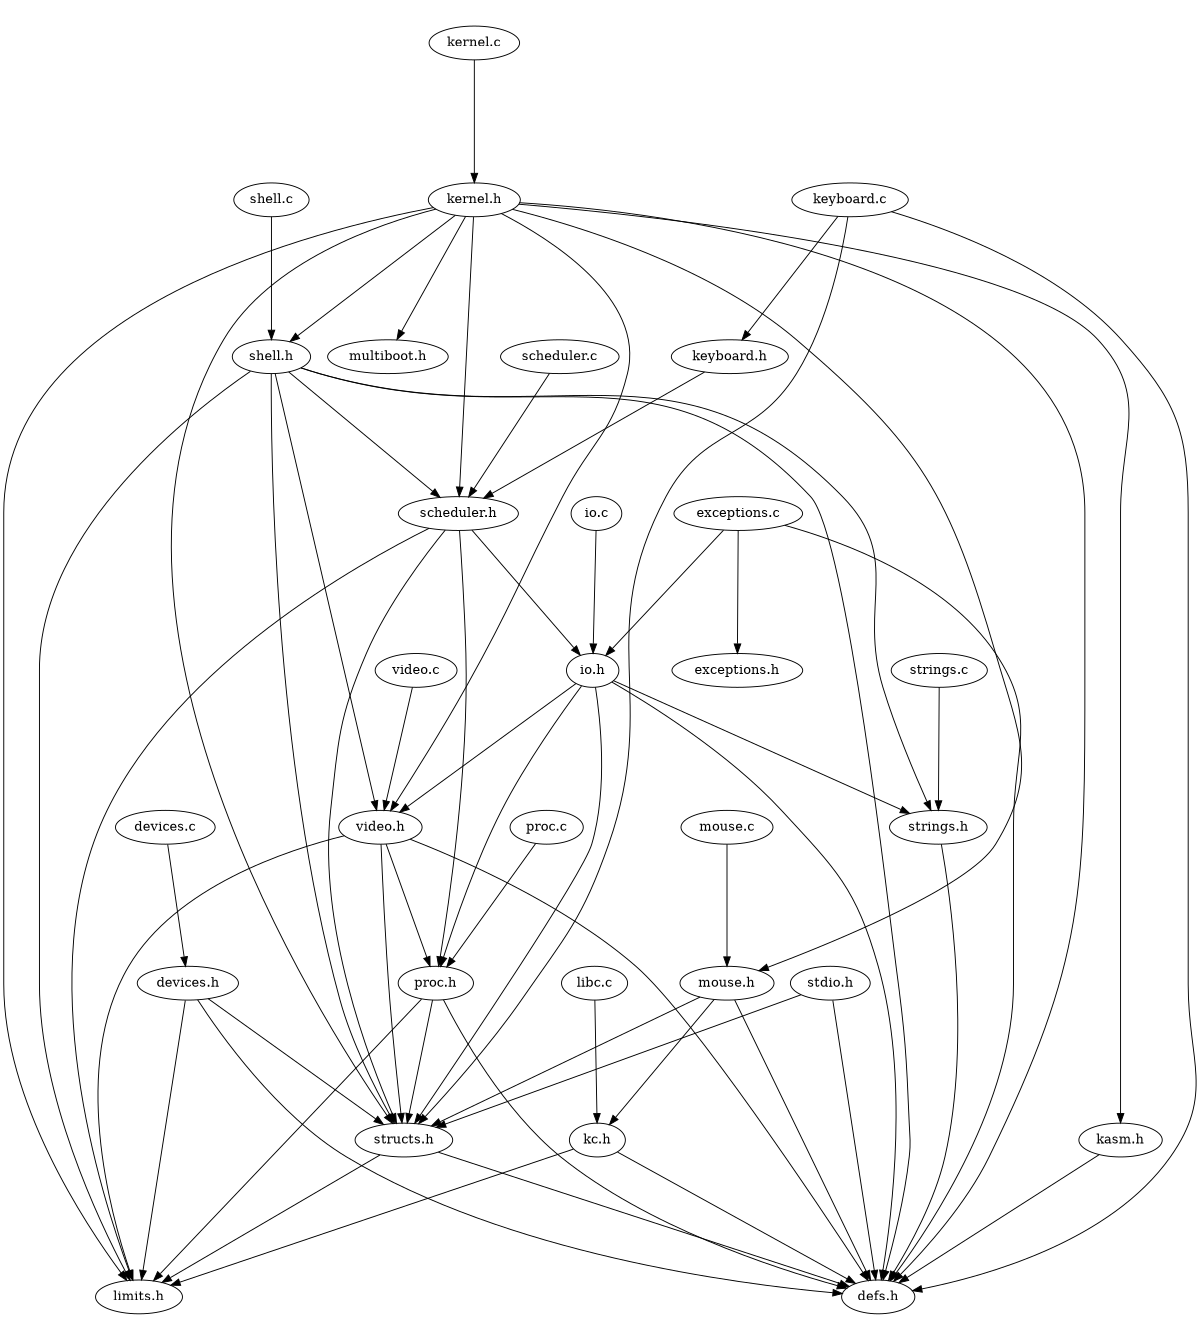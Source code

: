 digraph "source tree" {
    overlap=scale;
    size="8,10";
    ratio="fill";
    fontsize="16";
    fontname="Helvetica";
	clusterrank="local";
	"video.c" -> "video.h"
	"kernel.h" -> "structs.h"
	"io.c" -> "io.h"
	"mouse.h" -> "kc.h"
	"mouse.h" -> "structs.h"
	"kernel.h" -> "limits.h"
	"kernel.h" -> "shell.h"
	"shell.h" -> "structs.h"
	"kernel.h" -> "video.h"
	"structs.h" -> "limits.h"
	"libc.c" -> "kc.h"
	"keyboard.h" -> "scheduler.h"
	"exceptions.c" -> "io.h"
	"shell.h" -> "defs.h"
	"shell.h" -> "strings.h"
	"shell.h" -> "limits.h"
	"scheduler.h" -> "structs.h"
	"keyboard.c" -> "keyboard.h"
	"exceptions.c" -> "defs.h"
	"proc.h" -> "limits.h"
	"kernel.c" -> "kernel.h"
	"shell.h" -> "video.h"
	"mouse.c" -> "mouse.h"
	"video.h" -> "proc.h"
	"strings.h" -> "defs.h"
	"io.h" -> "video.h"
	"scheduler.h" -> "limits.h"
	"scheduler.c" -> "scheduler.h"
	"structs.h" -> "defs.h"
	"keyboard.c" -> "structs.h"
	"scheduler.h" -> "proc.h"
	"keyboard.c" -> "defs.h"
	"mouse.h" -> "defs.h"
	"io.h" -> "defs.h"
	"devices.c" -> "devices.h"
	"devices.h" -> "structs.h"
	"exceptions.c" -> "exceptions.h"
	"strings.c" -> "strings.h"
	"video.h" -> "structs.h"
	"proc.c" -> "proc.h"
	"kernel.h" -> "mouse.h"
	"shell.h" -> "scheduler.h"
	"shell.c" -> "shell.h"
	"stdio.h" -> "structs.h"
	"kernel.h" -> "multiboot.h"
	"proc.h" -> "defs.h"
	"proc.h" -> "structs.h"
	"kernel.h" -> "scheduler.h"
	"devices.h" -> "defs.h"
	"kernel.h" -> "defs.h"
	"io.h" -> "proc.h"
	"video.h" -> "defs.h"
	"io.h" -> "strings.h"
	"devices.h" -> "limits.h"
	"scheduler.h" -> "io.h"
	"kc.h" -> "defs.h"
	"kasm.h" -> "defs.h"
	"video.h" -> "limits.h"
	"io.h" -> "structs.h"
	"kc.h" -> "limits.h"
	"stdio.h" -> "defs.h"
	"kernel.h" -> "kasm.h"
}
